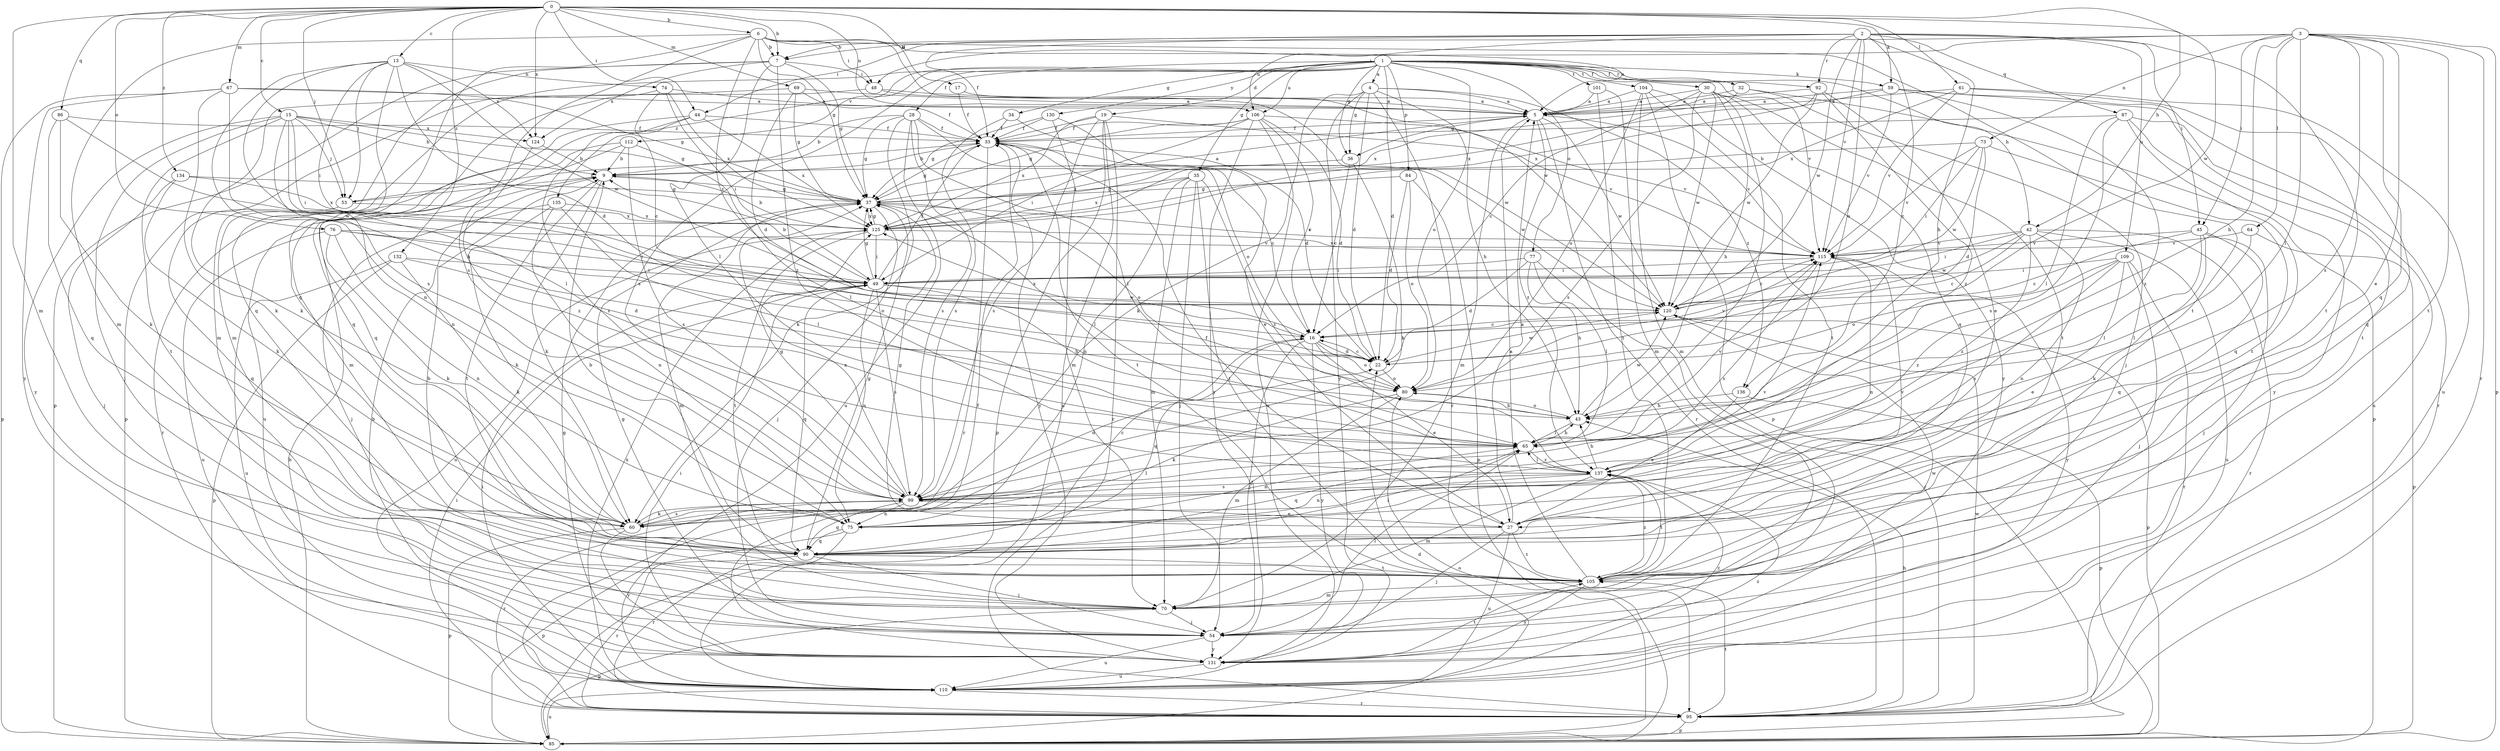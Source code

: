 strict digraph  {
0;
1;
2;
3;
4;
5;
6;
7;
9;
13;
15;
16;
17;
19;
22;
27;
28;
30;
32;
33;
34;
35;
36;
37;
42;
43;
44;
45;
48;
49;
53;
54;
59;
60;
61;
64;
65;
67;
69;
70;
73;
74;
75;
76;
77;
80;
84;
85;
86;
87;
90;
92;
95;
99;
101;
104;
105;
106;
109;
110;
112;
115;
120;
124;
125;
130;
131;
132;
134;
135;
136;
137;
0 -> 6  [label=b];
0 -> 7  [label=b];
0 -> 13  [label=c];
0 -> 15  [label=c];
0 -> 17  [label=d];
0 -> 42  [label=h];
0 -> 44  [label=i];
0 -> 53  [label=j];
0 -> 59  [label=k];
0 -> 61  [label=l];
0 -> 67  [label=m];
0 -> 69  [label=m];
0 -> 70  [label=m];
0 -> 76  [label=o];
0 -> 86  [label=q];
0 -> 106  [label=u];
0 -> 120  [label=w];
0 -> 124  [label=x];
0 -> 132  [label=z];
0 -> 134  [label=z];
1 -> 4  [label=a];
1 -> 19  [label=d];
1 -> 22  [label=d];
1 -> 28  [label=f];
1 -> 30  [label=f];
1 -> 32  [label=f];
1 -> 34  [label=g];
1 -> 35  [label=g];
1 -> 36  [label=g];
1 -> 42  [label=h];
1 -> 59  [label=k];
1 -> 70  [label=m];
1 -> 77  [label=o];
1 -> 80  [label=o];
1 -> 84  [label=p];
1 -> 92  [label=r];
1 -> 99  [label=s];
1 -> 101  [label=t];
1 -> 104  [label=t];
1 -> 106  [label=u];
1 -> 112  [label=v];
1 -> 115  [label=v];
1 -> 130  [label=y];
1 -> 135  [label=z];
2 -> 7  [label=b];
2 -> 33  [label=f];
2 -> 43  [label=h];
2 -> 44  [label=i];
2 -> 45  [label=i];
2 -> 80  [label=o];
2 -> 87  [label=q];
2 -> 92  [label=r];
2 -> 105  [label=t];
2 -> 106  [label=u];
2 -> 109  [label=u];
2 -> 115  [label=v];
2 -> 120  [label=w];
2 -> 136  [label=z];
3 -> 7  [label=b];
3 -> 27  [label=e];
3 -> 43  [label=h];
3 -> 45  [label=i];
3 -> 48  [label=i];
3 -> 64  [label=l];
3 -> 65  [label=l];
3 -> 73  [label=n];
3 -> 85  [label=p];
3 -> 90  [label=q];
3 -> 95  [label=r];
3 -> 99  [label=s];
3 -> 105  [label=t];
4 -> 5  [label=a];
4 -> 22  [label=d];
4 -> 36  [label=g];
4 -> 43  [label=h];
4 -> 60  [label=k];
4 -> 95  [label=r];
4 -> 131  [label=y];
4 -> 136  [label=z];
5 -> 33  [label=f];
5 -> 36  [label=g];
5 -> 70  [label=m];
5 -> 95  [label=r];
5 -> 115  [label=v];
5 -> 120  [label=w];
5 -> 137  [label=z];
6 -> 5  [label=a];
6 -> 7  [label=b];
6 -> 16  [label=c];
6 -> 37  [label=g];
6 -> 48  [label=i];
6 -> 70  [label=m];
6 -> 90  [label=q];
6 -> 99  [label=s];
6 -> 105  [label=t];
6 -> 120  [label=w];
7 -> 37  [label=g];
7 -> 48  [label=i];
7 -> 65  [label=l];
7 -> 70  [label=m];
7 -> 85  [label=p];
7 -> 124  [label=x];
7 -> 137  [label=z];
9 -> 37  [label=g];
9 -> 53  [label=j];
9 -> 60  [label=k];
9 -> 105  [label=t];
13 -> 22  [label=d];
13 -> 49  [label=i];
13 -> 53  [label=j];
13 -> 74  [label=n];
13 -> 75  [label=n];
13 -> 90  [label=q];
13 -> 99  [label=s];
13 -> 120  [label=w];
13 -> 124  [label=x];
15 -> 9  [label=b];
15 -> 37  [label=g];
15 -> 49  [label=i];
15 -> 53  [label=j];
15 -> 54  [label=j];
15 -> 65  [label=l];
15 -> 75  [label=n];
15 -> 105  [label=t];
15 -> 124  [label=x];
15 -> 131  [label=y];
16 -> 22  [label=d];
16 -> 27  [label=e];
16 -> 54  [label=j];
16 -> 80  [label=o];
16 -> 90  [label=q];
16 -> 125  [label=x];
16 -> 131  [label=y];
17 -> 5  [label=a];
17 -> 33  [label=f];
19 -> 33  [label=f];
19 -> 85  [label=p];
19 -> 95  [label=r];
19 -> 99  [label=s];
19 -> 110  [label=u];
19 -> 115  [label=v];
19 -> 125  [label=x];
22 -> 16  [label=c];
22 -> 80  [label=o];
22 -> 115  [label=v];
22 -> 120  [label=w];
27 -> 5  [label=a];
27 -> 33  [label=f];
27 -> 37  [label=g];
27 -> 54  [label=j];
27 -> 105  [label=t];
27 -> 110  [label=u];
27 -> 115  [label=v];
28 -> 9  [label=b];
28 -> 33  [label=f];
28 -> 37  [label=g];
28 -> 60  [label=k];
28 -> 65  [label=l];
28 -> 80  [label=o];
28 -> 99  [label=s];
28 -> 110  [label=u];
30 -> 5  [label=a];
30 -> 16  [label=c];
30 -> 43  [label=h];
30 -> 65  [label=l];
30 -> 90  [label=q];
30 -> 99  [label=s];
30 -> 105  [label=t];
30 -> 120  [label=w];
32 -> 5  [label=a];
32 -> 54  [label=j];
32 -> 85  [label=p];
32 -> 125  [label=x];
33 -> 9  [label=b];
33 -> 16  [label=c];
33 -> 37  [label=g];
33 -> 95  [label=r];
33 -> 105  [label=t];
33 -> 120  [label=w];
33 -> 131  [label=y];
34 -> 22  [label=d];
34 -> 33  [label=f];
34 -> 99  [label=s];
35 -> 37  [label=g];
35 -> 54  [label=j];
35 -> 70  [label=m];
35 -> 75  [label=n];
35 -> 105  [label=t];
35 -> 125  [label=x];
35 -> 137  [label=z];
36 -> 16  [label=c];
36 -> 60  [label=k];
36 -> 125  [label=x];
37 -> 5  [label=a];
37 -> 54  [label=j];
37 -> 65  [label=l];
37 -> 70  [label=m];
37 -> 80  [label=o];
37 -> 115  [label=v];
37 -> 125  [label=x];
42 -> 16  [label=c];
42 -> 49  [label=i];
42 -> 75  [label=n];
42 -> 95  [label=r];
42 -> 110  [label=u];
42 -> 115  [label=v];
42 -> 120  [label=w];
42 -> 137  [label=z];
43 -> 65  [label=l];
43 -> 80  [label=o];
43 -> 120  [label=w];
44 -> 33  [label=f];
44 -> 70  [label=m];
44 -> 90  [label=q];
44 -> 99  [label=s];
44 -> 125  [label=x];
45 -> 16  [label=c];
45 -> 54  [label=j];
45 -> 60  [label=k];
45 -> 65  [label=l];
45 -> 90  [label=q];
45 -> 115  [label=v];
48 -> 5  [label=a];
48 -> 85  [label=p];
48 -> 120  [label=w];
49 -> 9  [label=b];
49 -> 33  [label=f];
49 -> 37  [label=g];
49 -> 43  [label=h];
49 -> 75  [label=n];
49 -> 90  [label=q];
49 -> 99  [label=s];
49 -> 120  [label=w];
53 -> 33  [label=f];
53 -> 90  [label=q];
53 -> 125  [label=x];
54 -> 37  [label=g];
54 -> 65  [label=l];
54 -> 110  [label=u];
54 -> 120  [label=w];
54 -> 131  [label=y];
59 -> 5  [label=a];
59 -> 95  [label=r];
59 -> 105  [label=t];
59 -> 115  [label=v];
59 -> 125  [label=x];
59 -> 137  [label=z];
60 -> 85  [label=p];
60 -> 99  [label=s];
60 -> 115  [label=v];
60 -> 131  [label=y];
61 -> 5  [label=a];
61 -> 90  [label=q];
61 -> 110  [label=u];
61 -> 115  [label=v];
61 -> 125  [label=x];
64 -> 65  [label=l];
64 -> 85  [label=p];
64 -> 115  [label=v];
65 -> 43  [label=h];
65 -> 75  [label=n];
65 -> 90  [label=q];
65 -> 115  [label=v];
65 -> 137  [label=z];
67 -> 5  [label=a];
67 -> 37  [label=g];
67 -> 43  [label=h];
67 -> 60  [label=k];
67 -> 85  [label=p];
67 -> 131  [label=y];
69 -> 5  [label=a];
69 -> 22  [label=d];
69 -> 33  [label=f];
69 -> 37  [label=g];
69 -> 60  [label=k];
70 -> 54  [label=j];
70 -> 85  [label=p];
73 -> 9  [label=b];
73 -> 22  [label=d];
73 -> 49  [label=i];
73 -> 90  [label=q];
73 -> 115  [label=v];
73 -> 120  [label=w];
74 -> 5  [label=a];
74 -> 16  [label=c];
74 -> 49  [label=i];
74 -> 90  [label=q];
74 -> 125  [label=x];
75 -> 16  [label=c];
75 -> 85  [label=p];
75 -> 90  [label=q];
75 -> 95  [label=r];
76 -> 49  [label=i];
76 -> 60  [label=k];
76 -> 75  [label=n];
76 -> 80  [label=o];
76 -> 110  [label=u];
76 -> 115  [label=v];
77 -> 22  [label=d];
77 -> 43  [label=h];
77 -> 49  [label=i];
77 -> 65  [label=l];
77 -> 95  [label=r];
80 -> 43  [label=h];
80 -> 60  [label=k];
80 -> 70  [label=m];
84 -> 22  [label=d];
84 -> 37  [label=g];
84 -> 80  [label=o];
84 -> 85  [label=p];
85 -> 9  [label=b];
85 -> 22  [label=d];
85 -> 80  [label=o];
85 -> 110  [label=u];
86 -> 33  [label=f];
86 -> 60  [label=k];
86 -> 90  [label=q];
86 -> 120  [label=w];
87 -> 33  [label=f];
87 -> 65  [label=l];
87 -> 99  [label=s];
87 -> 105  [label=t];
87 -> 110  [label=u];
87 -> 131  [label=y];
90 -> 9  [label=b];
90 -> 37  [label=g];
90 -> 54  [label=j];
90 -> 65  [label=l];
90 -> 95  [label=r];
90 -> 105  [label=t];
92 -> 5  [label=a];
92 -> 27  [label=e];
92 -> 120  [label=w];
92 -> 125  [label=x];
92 -> 137  [label=z];
95 -> 43  [label=h];
95 -> 49  [label=i];
95 -> 85  [label=p];
95 -> 105  [label=t];
95 -> 120  [label=w];
99 -> 22  [label=d];
99 -> 27  [label=e];
99 -> 37  [label=g];
99 -> 60  [label=k];
99 -> 65  [label=l];
99 -> 75  [label=n];
99 -> 90  [label=q];
99 -> 95  [label=r];
99 -> 125  [label=x];
101 -> 5  [label=a];
101 -> 70  [label=m];
101 -> 105  [label=t];
104 -> 5  [label=a];
104 -> 70  [label=m];
104 -> 80  [label=o];
104 -> 85  [label=p];
104 -> 105  [label=t];
104 -> 131  [label=y];
105 -> 5  [label=a];
105 -> 9  [label=b];
105 -> 70  [label=m];
105 -> 131  [label=y];
105 -> 137  [label=z];
106 -> 16  [label=c];
106 -> 22  [label=d];
106 -> 33  [label=f];
106 -> 37  [label=g];
106 -> 49  [label=i];
106 -> 110  [label=u];
106 -> 115  [label=v];
106 -> 131  [label=y];
109 -> 27  [label=e];
109 -> 49  [label=i];
109 -> 54  [label=j];
109 -> 80  [label=o];
109 -> 95  [label=r];
109 -> 99  [label=s];
109 -> 137  [label=z];
110 -> 49  [label=i];
110 -> 95  [label=r];
110 -> 125  [label=x];
110 -> 137  [label=z];
112 -> 9  [label=b];
112 -> 65  [label=l];
112 -> 95  [label=r];
112 -> 99  [label=s];
112 -> 110  [label=u];
115 -> 49  [label=i];
115 -> 75  [label=n];
115 -> 99  [label=s];
115 -> 131  [label=y];
120 -> 16  [label=c];
120 -> 85  [label=p];
120 -> 115  [label=v];
124 -> 9  [label=b];
124 -> 137  [label=z];
125 -> 9  [label=b];
125 -> 37  [label=g];
125 -> 49  [label=i];
125 -> 105  [label=t];
125 -> 110  [label=u];
125 -> 115  [label=v];
130 -> 27  [label=e];
130 -> 33  [label=f];
130 -> 37  [label=g];
130 -> 70  [label=m];
131 -> 9  [label=b];
131 -> 33  [label=f];
131 -> 37  [label=g];
131 -> 49  [label=i];
131 -> 105  [label=t];
131 -> 110  [label=u];
131 -> 137  [label=z];
132 -> 22  [label=d];
132 -> 49  [label=i];
132 -> 60  [label=k];
132 -> 85  [label=p];
132 -> 110  [label=u];
134 -> 37  [label=g];
134 -> 54  [label=j];
134 -> 60  [label=k];
134 -> 125  [label=x];
135 -> 54  [label=j];
135 -> 60  [label=k];
135 -> 65  [label=l];
135 -> 75  [label=n];
135 -> 125  [label=x];
136 -> 27  [label=e];
136 -> 43  [label=h];
136 -> 85  [label=p];
137 -> 43  [label=h];
137 -> 65  [label=l];
137 -> 70  [label=m];
137 -> 75  [label=n];
137 -> 99  [label=s];
137 -> 105  [label=t];
}
